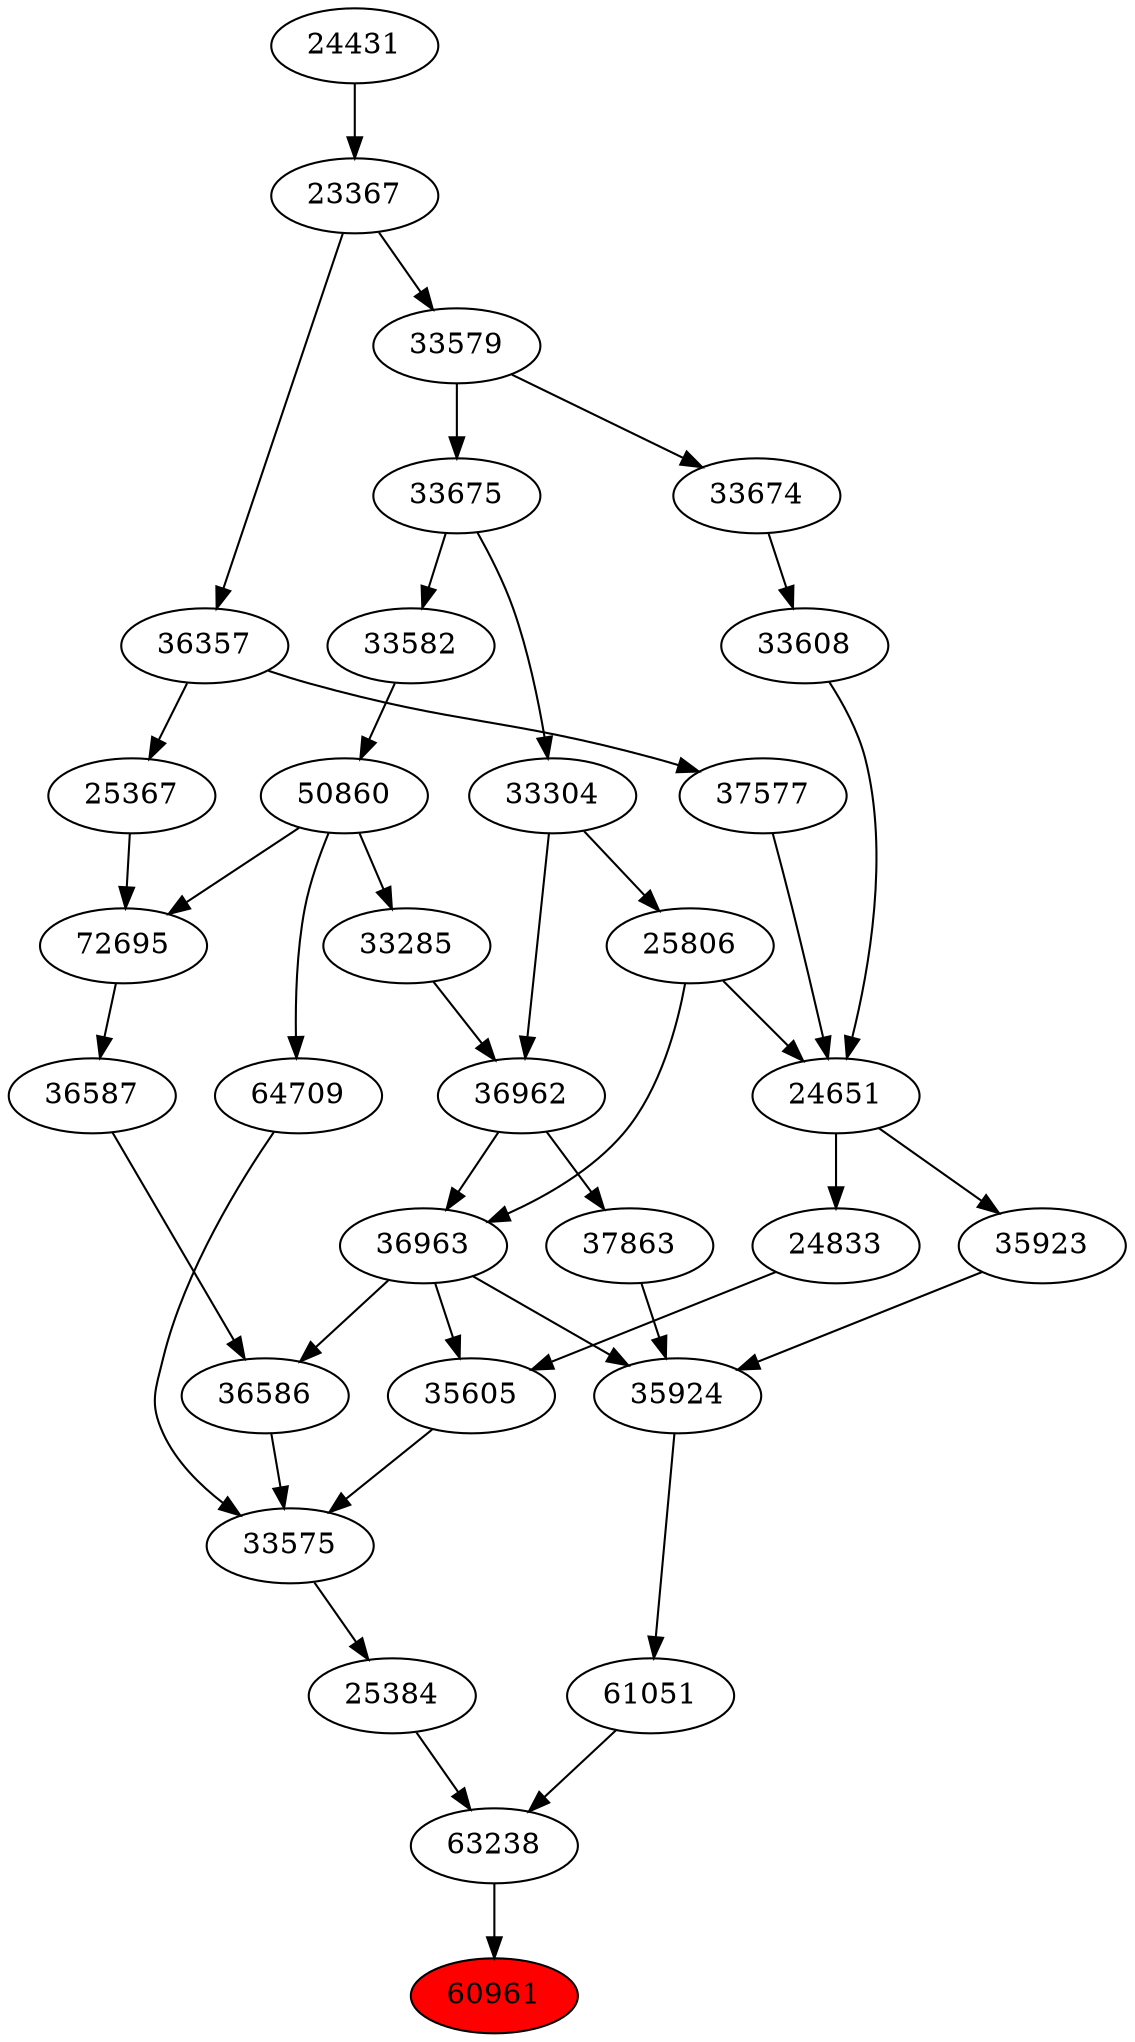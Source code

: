 strict digraph{ 
60961 [label="60961" fillcolor=red style=filled]
63238 -> 60961
63238 [label="63238"]
61051 -> 63238
25384 -> 63238
61051 [label="61051"]
35924 -> 61051
25384 [label="25384"]
33575 -> 25384
35924 [label="35924"]
35923 -> 35924
36963 -> 35924
37863 -> 35924
33575 [label="33575"]
36586 -> 33575
35605 -> 33575
64709 -> 33575
35923 [label="35923"]
24651 -> 35923
36963 [label="36963"]
36962 -> 36963
25806 -> 36963
37863 [label="37863"]
36962 -> 37863
36586 [label="36586"]
36587 -> 36586
36963 -> 36586
35605 [label="35605"]
24833 -> 35605
36963 -> 35605
64709 [label="64709"]
50860 -> 64709
24651 [label="24651"]
25806 -> 24651
33608 -> 24651
37577 -> 24651
36962 [label="36962"]
33285 -> 36962
33304 -> 36962
25806 [label="25806"]
33304 -> 25806
36587 [label="36587"]
72695 -> 36587
24833 [label="24833"]
24651 -> 24833
50860 [label="50860"]
33582 -> 50860
33608 [label="33608"]
33674 -> 33608
37577 [label="37577"]
36357 -> 37577
33285 [label="33285"]
50860 -> 33285
33304 [label="33304"]
33675 -> 33304
72695 [label="72695"]
50860 -> 72695
25367 -> 72695
33582 [label="33582"]
33675 -> 33582
33674 [label="33674"]
33579 -> 33674
36357 [label="36357"]
23367 -> 36357
33675 [label="33675"]
33579 -> 33675
25367 [label="25367"]
36357 -> 25367
33579 [label="33579"]
23367 -> 33579
23367 [label="23367"]
24431 -> 23367
24431 [label="24431"]
}